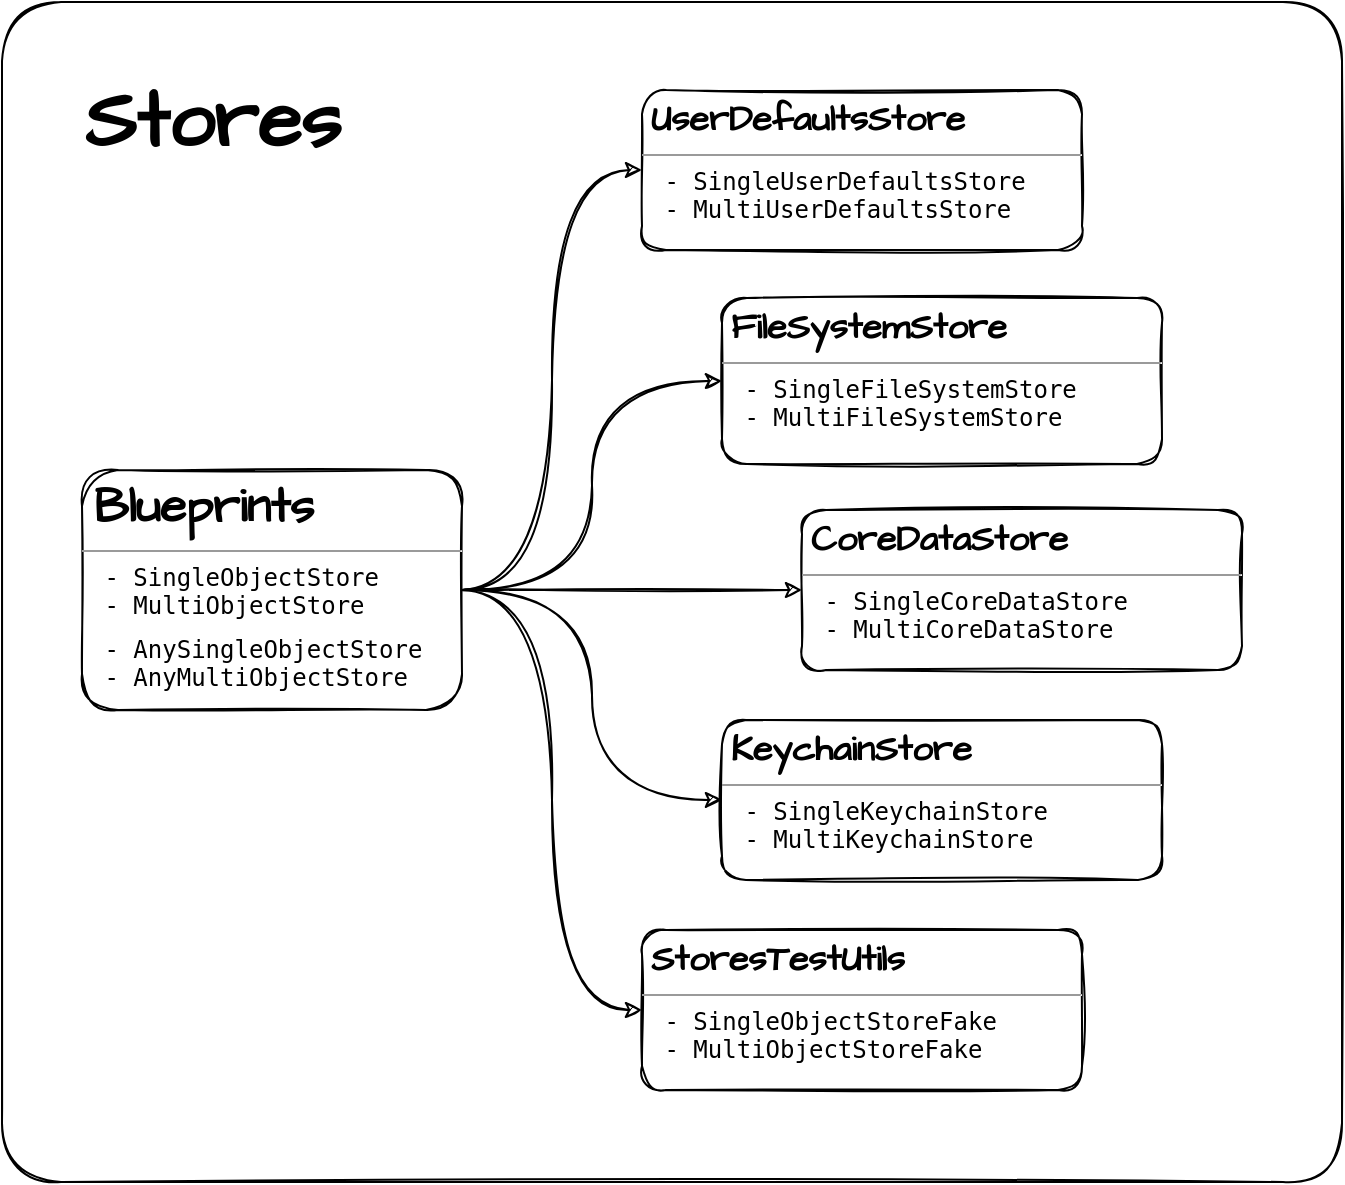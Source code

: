 <mxfile version="20.2.5" type="device"><diagram name="Page-1" id="c4acf3e9-155e-7222-9cf6-157b1a14988f"><mxGraphModel dx="1851" dy="1198" grid="1" gridSize="10" guides="1" tooltips="1" connect="1" arrows="1" fold="1" page="1" pageScale="1" pageWidth="850" pageHeight="1100" math="0" shadow="0"><root><mxCell id="0"/><mxCell id="1" parent="0"/><mxCell id="fEHqwDwueo-BlwlT61oi-12" value="" style="whiteSpace=wrap;html=1;rounded=1;sketch=1;hachureGap=4;fontFamily=Architects Daughter;fontSource=https%3A%2F%2Ffonts.googleapis.com%2Fcss%3Ffamily%3DArchitects%2BDaughter;fontSize=20;arcSize=5;" vertex="1" parent="1"><mxGeometry x="20" y="20" width="670" height="590" as="geometry"/></mxCell><mxCell id="fEHqwDwueo-BlwlT61oi-14" value="&lt;h1&gt;Stores&lt;/h1&gt;" style="text;html=1;resizable=0;autosize=1;align=center;verticalAlign=middle;points=[];fillColor=none;strokeColor=none;rounded=0;sketch=1;hachureGap=4;fontFamily=Architects Daughter;fontSource=https%3A%2F%2Ffonts.googleapis.com%2Fcss%3Ffamily%3DArchitects%2BDaughter;fontSize=20;" vertex="1" parent="1"><mxGeometry x="50" y="20" width="150" height="120" as="geometry"/></mxCell><mxCell id="fEHqwDwueo-BlwlT61oi-15" value="" style="group" vertex="1" connectable="0" parent="1"><mxGeometry x="60" y="64" width="580" height="500" as="geometry"/></mxCell><mxCell id="5d2195bd80daf111-18" value="&lt;h1 style=&quot;margin: 4px 0px 0px;&quot;&gt;&lt;font face=&quot;Roboto Mono&quot; data-font-src=&quot;https://fonts.googleapis.com/css?family=Architects+Daughter&quot;&gt;&amp;nbsp;&lt;/font&gt;&lt;font face=&quot;Architects Daughter&quot; data-font-src=&quot;https://fonts.googleapis.com/css?family=Architects+Daughter&quot;&gt;Blueprints&lt;/font&gt;&lt;/h1&gt;&lt;hr size=&quot;1&quot;&gt;&lt;pre style=&quot;margin:0px;margin-left:4px;&quot;&gt; - SingleObjectStore&lt;/pre&gt;&lt;pre style=&quot;margin:0px;margin-left:4px;&quot;&gt; - MultiObjectStore&lt;/pre&gt;&lt;pre style=&quot;margin: 0px 0px 0px 4px; font-size: 6px;&quot;&gt;&lt;br&gt;&lt;/pre&gt;&lt;pre style=&quot;margin:0px;margin-left:4px;&quot;&gt; - AnySingleObjectStore&lt;/pre&gt;&lt;pre style=&quot;margin:0px;margin-left:4px;&quot;&gt; - AnyMultiObjectStore&lt;/pre&gt;" style="verticalAlign=top;align=left;overflow=fill;fontSize=12;fontFamily=Helvetica;html=1;rounded=1;shadow=0;comic=0;labelBackgroundColor=none;strokeWidth=1;fontStyle=0;container=1;sketch=1;" parent="fEHqwDwueo-BlwlT61oi-15" vertex="1"><mxGeometry y="190" width="190" height="120" as="geometry"/></mxCell><mxCell id="fEHqwDwueo-BlwlT61oi-1" value="&lt;h2 style=&quot;margin: 4px 0px 0px;&quot;&gt;&lt;font style=&quot;&quot; data-font-src=&quot;https://fonts.googleapis.com/css?family=Roboto+Mono&quot; face=&quot;Roboto Mono&quot;&gt;&amp;nbsp;&lt;/font&gt;&lt;font face=&quot;Architects Daughter&quot; style=&quot;&quot; data-font-src=&quot;https://fonts.googleapis.com/css?family=Architects+Daughter&quot;&gt;UserDefaultsStore&lt;/font&gt;&lt;/h2&gt;&lt;hr size=&quot;1&quot;&gt;&lt;pre style=&quot;margin:0px;margin-left:4px;&quot;&gt; - SingleUserDefaultsStore&lt;br&gt; - MultiUserDefaultsStore&lt;/pre&gt;" style="verticalAlign=top;align=left;overflow=fill;fontSize=12;fontFamily=Helvetica;html=1;rounded=1;shadow=0;comic=0;labelBackgroundColor=none;strokeWidth=1;fontStyle=0;container=1;sketch=1;" vertex="1" parent="fEHqwDwueo-BlwlT61oi-15"><mxGeometry x="280" width="220" height="80" as="geometry"/></mxCell><mxCell id="fEHqwDwueo-BlwlT61oi-2" value="&lt;h2 style=&quot;margin: 4px 0px 0px;&quot;&gt;&lt;font style=&quot;&quot; data-font-src=&quot;https://fonts.googleapis.com/css?family=Roboto+Mono&quot; face=&quot;Roboto Mono&quot;&gt;&amp;nbsp;&lt;/font&gt;&lt;font face=&quot;Architects Daughter&quot; style=&quot;&quot; data-font-src=&quot;https://fonts.googleapis.com/css?family=Architects+Daughter&quot;&gt;FileSystemStore&lt;/font&gt;&lt;/h2&gt;&lt;hr size=&quot;1&quot;&gt;&lt;pre style=&quot;margin:0px;margin-left:4px;&quot;&gt; - SingleFileSystemStore&lt;br&gt; - MultiFileSystemStore&lt;/pre&gt;" style="verticalAlign=top;align=left;overflow=fill;fontSize=12;fontFamily=Helvetica;html=1;rounded=1;shadow=0;comic=0;labelBackgroundColor=none;strokeWidth=1;fontStyle=0;container=1;sketch=1;" vertex="1" parent="fEHqwDwueo-BlwlT61oi-15"><mxGeometry x="320" y="104" width="220" height="83" as="geometry"/></mxCell><mxCell id="fEHqwDwueo-BlwlT61oi-3" value="&lt;h2 style=&quot;margin: 4px 0px 0px;&quot;&gt;&lt;font data-font-src=&quot;https://fonts.googleapis.com/css?family=Roboto+Mono&quot; face=&quot;Roboto Mono&quot;&gt;&amp;nbsp;&lt;/font&gt;&lt;font face=&quot;Architects Daughter&quot; data-font-src=&quot;https://fonts.googleapis.com/css?family=Architects+Daughter&quot;&gt;CoreDataStore&lt;/font&gt;&lt;/h2&gt;&lt;hr size=&quot;1&quot;&gt;&lt;pre style=&quot;margin:0px;margin-left:4px;&quot;&gt; - SingleCoreDataStore&lt;br&gt; - MultiCoreDataStore&lt;/pre&gt;" style="verticalAlign=top;align=left;overflow=fill;fontSize=12;fontFamily=Helvetica;html=1;rounded=1;shadow=0;comic=0;labelBackgroundColor=none;strokeWidth=1;fontStyle=0;container=1;sketch=1;" vertex="1" parent="fEHqwDwueo-BlwlT61oi-15"><mxGeometry x="360" y="210" width="220" height="80" as="geometry"/></mxCell><mxCell id="fEHqwDwueo-BlwlT61oi-4" value="&lt;h2 style=&quot;margin: 4px 0px 0px;&quot;&gt;&lt;font data-font-src=&quot;https://fonts.googleapis.com/css?family=Roboto+Mono&quot; face=&quot;Roboto Mono&quot;&gt;&amp;nbsp;&lt;/font&gt;&lt;font face=&quot;Architects Daughter&quot; data-font-src=&quot;https://fonts.googleapis.com/css?family=Architects+Daughter&quot;&gt;KeychainStore&lt;/font&gt;&lt;/h2&gt;&lt;hr size=&quot;1&quot;&gt;&lt;pre style=&quot;margin:0px;margin-left:4px;&quot;&gt; - Single&lt;span style=&quot;&quot;&gt;Keychain&lt;/span&gt;Store&lt;br&gt; - Multi&lt;span style=&quot;&quot;&gt;Keychain&lt;/span&gt;Store&lt;/pre&gt;" style="verticalAlign=top;align=left;overflow=fill;fontSize=12;fontFamily=Helvetica;html=1;rounded=1;shadow=0;comic=0;labelBackgroundColor=none;strokeWidth=1;fontStyle=0;container=1;sketch=1;" vertex="1" parent="fEHqwDwueo-BlwlT61oi-15"><mxGeometry x="320" y="315" width="220" height="80" as="geometry"/></mxCell><mxCell id="fEHqwDwueo-BlwlT61oi-5" value="&lt;h2 style=&quot;margin: 4px 0px 0px;&quot;&gt;&lt;font data-font-src=&quot;https://fonts.googleapis.com/css?family=Roboto+Mono&quot; face=&quot;Roboto Mono&quot;&gt;&amp;nbsp;&lt;/font&gt;&lt;font face=&quot;Architects Daughter&quot; data-font-src=&quot;https://fonts.googleapis.com/css?family=Architects+Daughter&quot;&gt;StoresTestUtils&lt;/font&gt;&lt;/h2&gt;&lt;hr size=&quot;1&quot;&gt;&lt;pre style=&quot;margin:0px;margin-left:4px;&quot;&gt; - Single&lt;span style=&quot;&quot;&gt;Object&lt;/span&gt;StoreFake&lt;br&gt; - Multi&lt;span style=&quot;&quot;&gt;Object&lt;/span&gt;StoreFake&lt;/pre&gt;" style="verticalAlign=top;align=left;overflow=fill;fontSize=12;fontFamily=Helvetica;html=1;rounded=1;shadow=0;comic=0;labelBackgroundColor=none;strokeWidth=1;fontStyle=0;container=1;sketch=1;" vertex="1" parent="fEHqwDwueo-BlwlT61oi-15"><mxGeometry x="280" y="420" width="220" height="80" as="geometry"/></mxCell><mxCell id="fEHqwDwueo-BlwlT61oi-7" style="edgeStyle=orthogonalEdgeStyle;rounded=1;orthogonalLoop=1;jettySize=auto;html=1;exitX=1;exitY=0.5;exitDx=0;exitDy=0;entryX=0;entryY=0.5;entryDx=0;entryDy=0;align=left;fontStyle=0;sketch=1;curved=1;" edge="1" parent="fEHqwDwueo-BlwlT61oi-15" source="5d2195bd80daf111-18" target="fEHqwDwueo-BlwlT61oi-1"><mxGeometry relative="1" as="geometry"/></mxCell><mxCell id="fEHqwDwueo-BlwlT61oi-8" style="edgeStyle=orthogonalEdgeStyle;rounded=1;orthogonalLoop=1;jettySize=auto;html=1;exitX=1;exitY=0.5;exitDx=0;exitDy=0;entryX=0;entryY=0.5;entryDx=0;entryDy=0;align=left;fontStyle=0;sketch=1;curved=1;" edge="1" parent="fEHqwDwueo-BlwlT61oi-15" source="5d2195bd80daf111-18" target="fEHqwDwueo-BlwlT61oi-2"><mxGeometry relative="1" as="geometry"/></mxCell><mxCell id="fEHqwDwueo-BlwlT61oi-9" style="edgeStyle=orthogonalEdgeStyle;rounded=1;orthogonalLoop=1;jettySize=auto;html=1;exitX=1;exitY=0.5;exitDx=0;exitDy=0;entryX=0;entryY=0.5;entryDx=0;entryDy=0;align=left;fontStyle=0;sketch=1;curved=1;" edge="1" parent="fEHqwDwueo-BlwlT61oi-15" source="5d2195bd80daf111-18" target="fEHqwDwueo-BlwlT61oi-3"><mxGeometry relative="1" as="geometry"/></mxCell><mxCell id="fEHqwDwueo-BlwlT61oi-10" style="edgeStyle=orthogonalEdgeStyle;rounded=1;orthogonalLoop=1;jettySize=auto;html=1;exitX=1;exitY=0.5;exitDx=0;exitDy=0;entryX=0;entryY=0.5;entryDx=0;entryDy=0;align=left;fontStyle=0;sketch=1;curved=1;" edge="1" parent="fEHqwDwueo-BlwlT61oi-15" source="5d2195bd80daf111-18" target="fEHqwDwueo-BlwlT61oi-4"><mxGeometry relative="1" as="geometry"/></mxCell><mxCell id="fEHqwDwueo-BlwlT61oi-11" style="edgeStyle=orthogonalEdgeStyle;rounded=1;orthogonalLoop=1;jettySize=auto;html=1;exitX=1;exitY=0.5;exitDx=0;exitDy=0;entryX=0;entryY=0.5;entryDx=0;entryDy=0;align=left;fontStyle=0;sketch=1;curved=1;" edge="1" parent="fEHqwDwueo-BlwlT61oi-15" source="5d2195bd80daf111-18" target="fEHqwDwueo-BlwlT61oi-5"><mxGeometry relative="1" as="geometry"/></mxCell></root></mxGraphModel></diagram></mxfile>